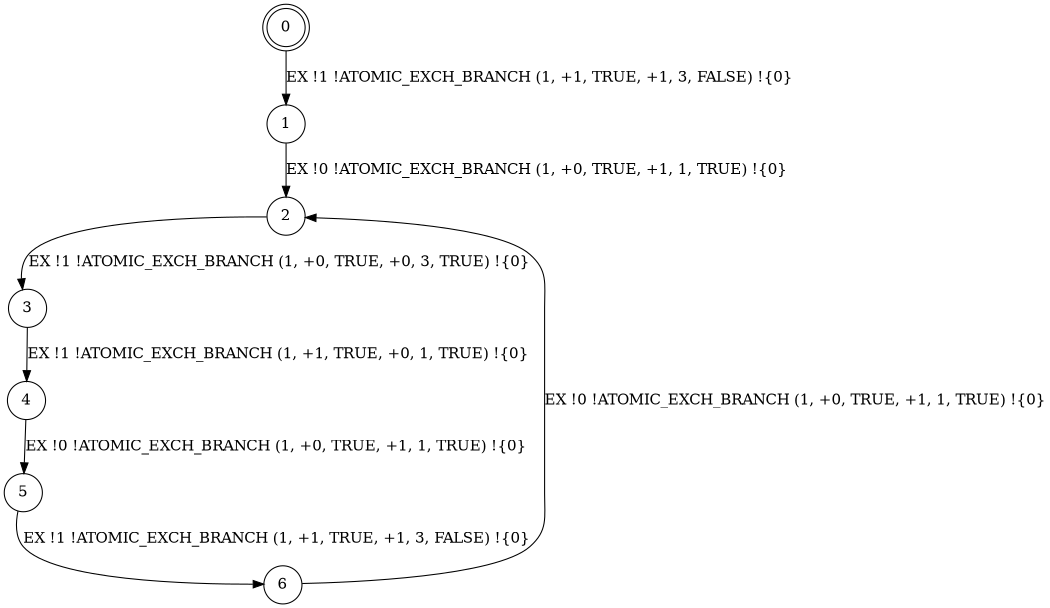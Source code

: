 digraph BCG {
size = "7, 10.5";
center = TRUE;
node [shape = circle];
0 [peripheries = 2];
0 -> 1 [label = "EX !1 !ATOMIC_EXCH_BRANCH (1, +1, TRUE, +1, 3, FALSE) !{0}"];
1 -> 2 [label = "EX !0 !ATOMIC_EXCH_BRANCH (1, +0, TRUE, +1, 1, TRUE) !{0}"];
2 -> 3 [label = "EX !1 !ATOMIC_EXCH_BRANCH (1, +0, TRUE, +0, 3, TRUE) !{0}"];
3 -> 4 [label = "EX !1 !ATOMIC_EXCH_BRANCH (1, +1, TRUE, +0, 1, TRUE) !{0}"];
4 -> 5 [label = "EX !0 !ATOMIC_EXCH_BRANCH (1, +0, TRUE, +1, 1, TRUE) !{0}"];
5 -> 6 [label = "EX !1 !ATOMIC_EXCH_BRANCH (1, +1, TRUE, +1, 3, FALSE) !{0}"];
6 -> 2 [label = "EX !0 !ATOMIC_EXCH_BRANCH (1, +0, TRUE, +1, 1, TRUE) !{0}"];
}
